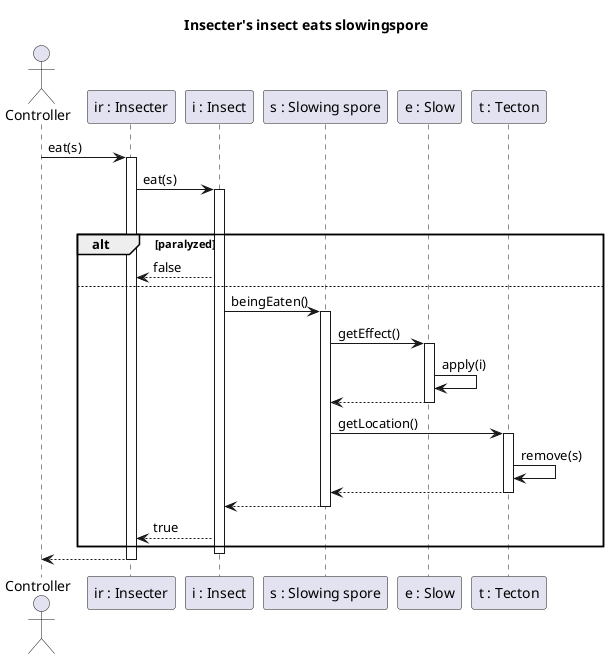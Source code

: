@startuml  Insecter's insect eats slowing spore
title Insecter's insect eats slowingspore

actor Controller
participant "ir : Insecter" as IR
participant "i : Insect" as I
participant "s : Slowing spore" as S
participant "e : Slow" as E
participant "t : Tecton" as T

Controller -> IR: eat(s)
activate IR
IR -> I: eat(s)
activate I

alt paralyzed

    deactivate S
    IR <-- I : false
else

    I -> S : beingEaten()
    activate S

    S -> E : getEffect()
    activate E

    E -> E : apply(i)

    S <-- E
    deactivate E

    S -> T : getLocation()
    activate T

    T -> T : remove(s)

    S <--T
    deactivate T

    I <-- S
    deactivate S
    IR <-- I : true
end
deactivate I

Controller <-- IR
deactivate IR
deactivate IR
@enduml
